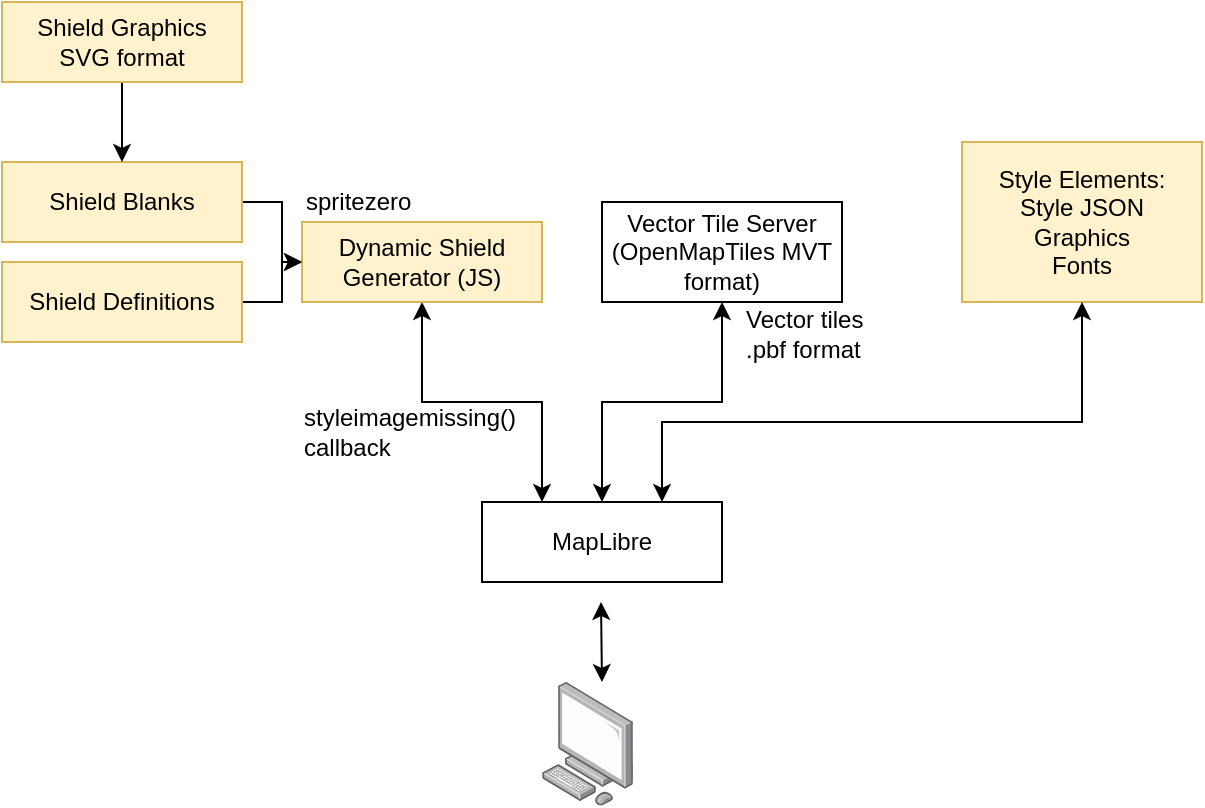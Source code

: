 <mxfile version="16.5.3" type="device"><diagram name="Page-1" id="74b105a0-9070-1c63-61bc-23e55f88626e"><mxGraphModel dx="1485" dy="839" grid="1" gridSize="10" guides="1" tooltips="1" connect="1" arrows="1" fold="1" page="1" pageScale="1.5" pageWidth="1169" pageHeight="826" background="none" math="0" shadow="0"><root><mxCell id="0" style=";html=1;"/><mxCell id="1" style=";html=1;" parent="0"/><mxCell id="2FkO44BtzMtkREYBujLZ-8" style="edgeStyle=orthogonalEdgeStyle;rounded=0;orthogonalLoop=1;jettySize=auto;html=1;exitX=0.5;exitY=1;exitDx=0;exitDy=0;entryX=0.5;entryY=0;entryDx=0;entryDy=0;startArrow=classic;startFill=1;" parent="1" source="vGhq0vdJBS9-qSBnsC20-2" target="vGhq0vdJBS9-qSBnsC20-3" edge="1"><mxGeometry relative="1" as="geometry"><Array as="points"><mxPoint x="830" y="500"/><mxPoint x="770" y="500"/></Array></mxGeometry></mxCell><mxCell id="vGhq0vdJBS9-qSBnsC20-2" value="Vector Tile Server&lt;br&gt;(OpenMapTiles MVT format)" style="rounded=0;whiteSpace=wrap;html=1;" parent="1" vertex="1"><mxGeometry x="770" y="400" width="120" height="50" as="geometry"/></mxCell><mxCell id="vGhq0vdJBS9-qSBnsC20-3" value="MapLibre" style="rounded=0;whiteSpace=wrap;html=1;" parent="1" vertex="1"><mxGeometry x="710" y="550" width="120" height="40" as="geometry"/></mxCell><mxCell id="vGhq0vdJBS9-qSBnsC20-8" value="Style Elements:&lt;br&gt;Style JSON&lt;br&gt;Graphics&lt;br&gt;Fonts" style="rounded=0;whiteSpace=wrap;html=1;fillColor=#fff2cc;strokeColor=#d6b656;" parent="1" vertex="1"><mxGeometry x="950" y="370" width="120" height="80" as="geometry"/></mxCell><mxCell id="2FkO44BtzMtkREYBujLZ-4" style="edgeStyle=orthogonalEdgeStyle;rounded=0;orthogonalLoop=1;jettySize=auto;html=1;exitX=0.5;exitY=1;exitDx=0;exitDy=0;entryX=0.25;entryY=0;entryDx=0;entryDy=0;startArrow=classic;startFill=1;" parent="1" source="vGhq0vdJBS9-qSBnsC20-11" target="vGhq0vdJBS9-qSBnsC20-3" edge="1"><mxGeometry relative="1" as="geometry"><mxPoint x="740" y="540" as="targetPoint"/></mxGeometry></mxCell><mxCell id="vGhq0vdJBS9-qSBnsC20-11" value="Dynamic Shield Generator (JS)" style="rounded=0;whiteSpace=wrap;html=1;fillColor=#fff2cc;strokeColor=#d6b656;" parent="1" vertex="1"><mxGeometry x="620" y="410" width="120" height="40" as="geometry"/></mxCell><mxCell id="2FkO44BtzMtkREYBujLZ-3" style="edgeStyle=orthogonalEdgeStyle;rounded=0;orthogonalLoop=1;jettySize=auto;html=1;exitX=1;exitY=0.5;exitDx=0;exitDy=0;" parent="1" source="vGhq0vdJBS9-qSBnsC20-12" edge="1"><mxGeometry relative="1" as="geometry"><mxPoint x="620" y="430" as="targetPoint"/><Array as="points"><mxPoint x="610" y="450"/><mxPoint x="610" y="430"/></Array></mxGeometry></mxCell><mxCell id="vGhq0vdJBS9-qSBnsC20-12" value="Shield Definitions" style="rounded=0;whiteSpace=wrap;html=1;fillColor=#fff2cc;strokeColor=#d6b656;" parent="1" vertex="1"><mxGeometry x="470" y="430" width="120" height="40" as="geometry"/></mxCell><mxCell id="2FkO44BtzMtkREYBujLZ-2" style="edgeStyle=orthogonalEdgeStyle;rounded=0;orthogonalLoop=1;jettySize=auto;html=1;exitX=1;exitY=0.5;exitDx=0;exitDy=0;entryX=0;entryY=0.5;entryDx=0;entryDy=0;" parent="1" source="vGhq0vdJBS9-qSBnsC20-13" target="vGhq0vdJBS9-qSBnsC20-11" edge="1"><mxGeometry relative="1" as="geometry"/></mxCell><mxCell id="vGhq0vdJBS9-qSBnsC20-13" value="Shield Blanks" style="rounded=0;whiteSpace=wrap;html=1;fillColor=#fff2cc;strokeColor=#d6b656;" parent="1" vertex="1"><mxGeometry x="470" y="380" width="120" height="40" as="geometry"/></mxCell><mxCell id="vGhq0vdJBS9-qSBnsC20-20" value="" style="endArrow=classic;startArrow=classic;html=1;rounded=0;" parent="1" edge="1"><mxGeometry width="50" height="50" relative="1" as="geometry"><mxPoint x="770" y="640" as="sourcePoint"/><mxPoint x="769.5" y="600" as="targetPoint"/></mxGeometry></mxCell><mxCell id="vGhq0vdJBS9-qSBnsC20-24" value="Vector tiles&lt;br&gt;.pbf format" style="text;html=1;resizable=0;autosize=1;align=left;verticalAlign=middle;points=[];fillColor=none;strokeColor=none;rounded=0;" parent="1" vertex="1"><mxGeometry x="840" y="451" width="70" height="30" as="geometry"/></mxCell><mxCell id="vGhq0vdJBS9-qSBnsC20-25" value="spritezero" style="text;html=1;resizable=0;autosize=1;align=left;verticalAlign=middle;points=[];fillColor=none;strokeColor=none;rounded=0;" parent="1" vertex="1"><mxGeometry x="620" y="390" width="70" height="20" as="geometry"/></mxCell><mxCell id="vGhq0vdJBS9-qSBnsC20-27" value="" style="edgeStyle=orthogonalEdgeStyle;rounded=0;orthogonalLoop=1;jettySize=auto;html=1;" parent="1" source="vGhq0vdJBS9-qSBnsC20-26" target="vGhq0vdJBS9-qSBnsC20-13" edge="1"><mxGeometry relative="1" as="geometry"/></mxCell><mxCell id="vGhq0vdJBS9-qSBnsC20-26" value="Shield Graphics&lt;br&gt;SVG format" style="rounded=0;whiteSpace=wrap;html=1;fillColor=#fff2cc;strokeColor=#d6b656;" parent="1" vertex="1"><mxGeometry x="470" y="300" width="120" height="40" as="geometry"/></mxCell><mxCell id="vGhq0vdJBS9-qSBnsC20-28" value="styleimagemissing()&lt;br&gt;callback" style="text;html=1;resizable=0;autosize=1;align=left;verticalAlign=middle;points=[];fillColor=none;strokeColor=none;rounded=0;" parent="1" vertex="1"><mxGeometry x="619" y="500" width="120" height="30" as="geometry"/></mxCell><mxCell id="2FkO44BtzMtkREYBujLZ-7" value="" style="endArrow=classic;startArrow=classic;html=1;rounded=0;entryX=0.5;entryY=1;entryDx=0;entryDy=0;exitX=0.75;exitY=0;exitDx=0;exitDy=0;" parent="1" source="vGhq0vdJBS9-qSBnsC20-3" target="vGhq0vdJBS9-qSBnsC20-8" edge="1"><mxGeometry width="50" height="50" relative="1" as="geometry"><mxPoint x="790" y="600" as="sourcePoint"/><mxPoint x="840" y="550" as="targetPoint"/><Array as="points"><mxPoint x="800" y="510"/><mxPoint x="1010" y="510"/></Array></mxGeometry></mxCell><mxCell id="2FkO44BtzMtkREYBujLZ-9" value="" style="points=[];aspect=fixed;html=1;align=center;shadow=0;dashed=0;image;image=img/lib/allied_telesis/computer_and_terminals/Personal_Computer.svg;" parent="1" vertex="1"><mxGeometry x="740" y="640" width="45.6" height="61.8" as="geometry"/></mxCell></root></mxGraphModel></diagram></mxfile>